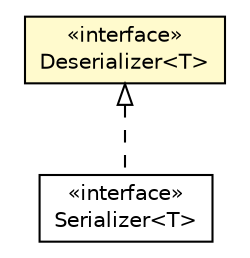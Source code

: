 #!/usr/local/bin/dot
#
# Class diagram 
# Generated by UMLGraph version R5_6-24-gf6e263 (http://www.umlgraph.org/)
#

digraph G {
	edge [fontname="Helvetica",fontsize=10,labelfontname="Helvetica",labelfontsize=10];
	node [fontname="Helvetica",fontsize=10,shape=plaintext];
	nodesep=0.25;
	ranksep=0.5;
	// io.reinert.requestor.core.serialization.Deserializer<T>
	c15088 [label=<<table title="io.reinert.requestor.core.serialization.Deserializer" border="0" cellborder="1" cellspacing="0" cellpadding="2" port="p" bgcolor="lemonChiffon" href="./Deserializer.html">
		<tr><td><table border="0" cellspacing="0" cellpadding="1">
<tr><td align="center" balign="center"> &#171;interface&#187; </td></tr>
<tr><td align="center" balign="center"> Deserializer&lt;T&gt; </td></tr>
		</table></td></tr>
		</table>>, URL="./Deserializer.html", fontname="Helvetica", fontcolor="black", fontsize=10.0];
	// io.reinert.requestor.core.serialization.Serializer<T>
	c15091 [label=<<table title="io.reinert.requestor.core.serialization.Serializer" border="0" cellborder="1" cellspacing="0" cellpadding="2" port="p" href="./Serializer.html">
		<tr><td><table border="0" cellspacing="0" cellpadding="1">
<tr><td align="center" balign="center"> &#171;interface&#187; </td></tr>
<tr><td align="center" balign="center"> Serializer&lt;T&gt; </td></tr>
		</table></td></tr>
		</table>>, URL="./Serializer.html", fontname="Helvetica", fontcolor="black", fontsize=10.0];
	//io.reinert.requestor.core.serialization.Serializer<T> implements io.reinert.requestor.core.serialization.Deserializer<T>
	c15088:p -> c15091:p [dir=back,arrowtail=empty,style=dashed];
}

